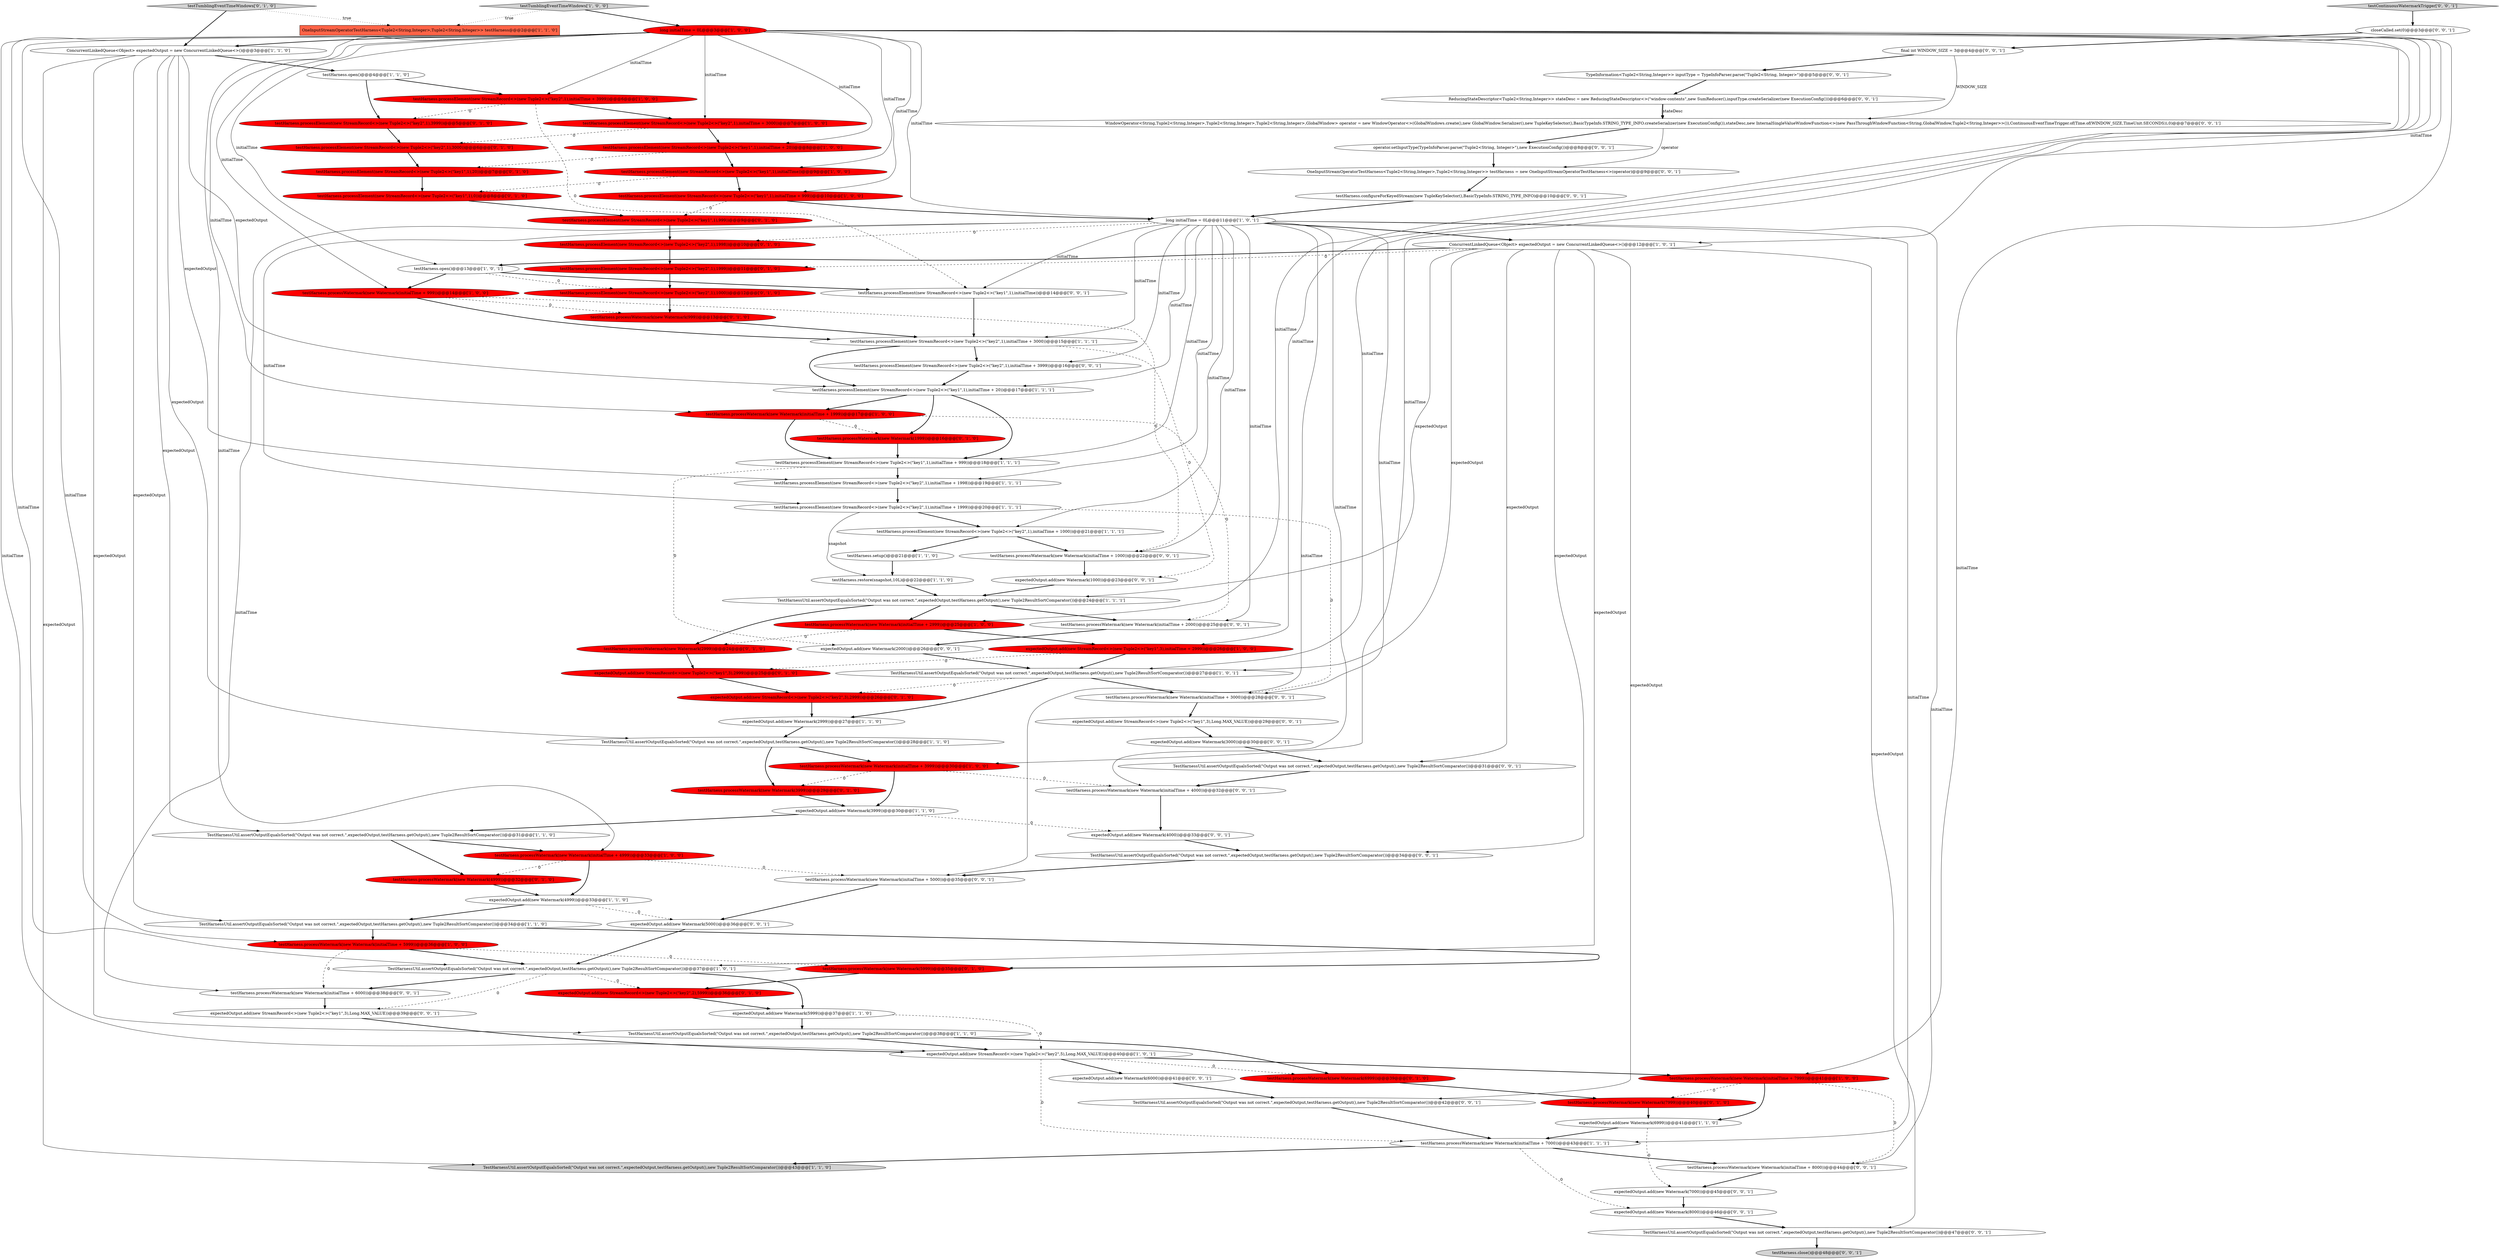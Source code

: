 digraph {
15 [style = filled, label = "testHarness.processElement(new StreamRecord<>(new Tuple2<>(\"key2\",1),initialTime + 1998))@@@19@@@['1', '1', '1']", fillcolor = white, shape = ellipse image = "AAA0AAABBB1BBB"];
26 [style = filled, label = "testHarness.processElement(new StreamRecord<>(new Tuple2<>(\"key2\",1),initialTime + 3999))@@@6@@@['1', '0', '0']", fillcolor = red, shape = ellipse image = "AAA1AAABBB1BBB"];
3 [style = filled, label = "testHarness.processElement(new StreamRecord<>(new Tuple2<>(\"key1\",1),initialTime + 20))@@@8@@@['1', '0', '0']", fillcolor = red, shape = ellipse image = "AAA1AAABBB1BBB"];
58 [style = filled, label = "testHarness.processElement(new StreamRecord<>(new Tuple2<>(\"key1\",1),0))@@@8@@@['0', '1', '0']", fillcolor = red, shape = ellipse image = "AAA1AAABBB2BBB"];
57 [style = filled, label = "expectedOutput.add(new StreamRecord<>(new Tuple2<>(\"key1\",3),2999))@@@25@@@['0', '1', '0']", fillcolor = red, shape = ellipse image = "AAA1AAABBB2BBB"];
69 [style = filled, label = "TestHarnessUtil.assertOutputEqualsSorted(\"Output was not correct.\",expectedOutput,testHarness.getOutput(),new Tuple2ResultSortComparator())@@@31@@@['0', '0', '1']", fillcolor = white, shape = ellipse image = "AAA0AAABBB3BBB"];
93 [style = filled, label = "expectedOutput.add(new Watermark(4000))@@@33@@@['0', '0', '1']", fillcolor = white, shape = ellipse image = "AAA0AAABBB3BBB"];
85 [style = filled, label = "expectedOutput.add(new Watermark(7000))@@@45@@@['0', '0', '1']", fillcolor = white, shape = ellipse image = "AAA0AAABBB3BBB"];
65 [style = filled, label = "expectedOutput.add(new StreamRecord<>(new Tuple2<>(\"key1\",3),Long.MAX_VALUE))@@@39@@@['0', '0', '1']", fillcolor = white, shape = ellipse image = "AAA0AAABBB3BBB"];
20 [style = filled, label = "long initialTime = 0L@@@11@@@['1', '0', '1']", fillcolor = white, shape = ellipse image = "AAA0AAABBB1BBB"];
33 [style = filled, label = "expectedOutput.add(new Watermark(2999))@@@27@@@['1', '1', '0']", fillcolor = white, shape = ellipse image = "AAA0AAABBB1BBB"];
68 [style = filled, label = "final int WINDOW_SIZE = 3@@@4@@@['0', '0', '1']", fillcolor = white, shape = ellipse image = "AAA0AAABBB3BBB"];
28 [style = filled, label = "testHarness.processElement(new StreamRecord<>(new Tuple2<>(\"key2\",1),initialTime + 3000))@@@15@@@['1', '1', '1']", fillcolor = white, shape = ellipse image = "AAA0AAABBB1BBB"];
7 [style = filled, label = "expectedOutput.add(new Watermark(4999))@@@33@@@['1', '1', '0']", fillcolor = white, shape = ellipse image = "AAA0AAABBB1BBB"];
52 [style = filled, label = "testHarness.processWatermark(new Watermark(5999))@@@35@@@['0', '1', '0']", fillcolor = red, shape = ellipse image = "AAA1AAABBB2BBB"];
84 [style = filled, label = "TypeInformation<Tuple2<String,Integer>> inputType = TypeInfoParser.parse(\"Tuple2<String, Integer>\")@@@5@@@['0', '0', '1']", fillcolor = white, shape = ellipse image = "AAA0AAABBB3BBB"];
21 [style = filled, label = "testHarness.restore(snapshot,10L)@@@22@@@['1', '1', '0']", fillcolor = white, shape = ellipse image = "AAA0AAABBB1BBB"];
82 [style = filled, label = "WindowOperator<String,Tuple2<String,Integer>,Tuple2<String,Integer>,Tuple2<String,Integer>,GlobalWindow> operator = new WindowOperator<>(GlobalWindows.create(),new GlobalWindow.Serializer(),new TupleKeySelector(),BasicTypeInfo.STRING_TYPE_INFO.createSerializer(new ExecutionConfig()),stateDesc,new InternalSingleValueWindowFunction<>(new PassThroughWindowFunction<String,GlobalWindow,Tuple2<String,Integer>>()),ContinuousEventTimeTrigger.of(Time.of(WINDOW_SIZE,TimeUnit.SECONDS)),0)@@@7@@@['0', '0', '1']", fillcolor = white, shape = ellipse image = "AAA0AAABBB3BBB"];
0 [style = filled, label = "testHarness.setup()@@@21@@@['1', '1', '0']", fillcolor = white, shape = ellipse image = "AAA0AAABBB1BBB"];
40 [style = filled, label = "testHarness.processWatermark(new Watermark(initialTime + 2999))@@@25@@@['1', '0', '0']", fillcolor = red, shape = ellipse image = "AAA1AAABBB1BBB"];
95 [style = filled, label = "expectedOutput.add(new Watermark(2000))@@@26@@@['0', '0', '1']", fillcolor = white, shape = ellipse image = "AAA0AAABBB3BBB"];
91 [style = filled, label = "testHarness.processWatermark(new Watermark(initialTime + 6000))@@@38@@@['0', '0', '1']", fillcolor = white, shape = ellipse image = "AAA0AAABBB3BBB"];
36 [style = filled, label = "testHarness.processWatermark(new Watermark(initialTime + 3999))@@@30@@@['1', '0', '0']", fillcolor = red, shape = ellipse image = "AAA1AAABBB1BBB"];
39 [style = filled, label = "testHarness.open()@@@13@@@['1', '0', '1']", fillcolor = white, shape = ellipse image = "AAA0AAABBB1BBB"];
51 [style = filled, label = "testHarness.processElement(new StreamRecord<>(new Tuple2<>(\"key1\",1),999))@@@9@@@['0', '1', '0']", fillcolor = red, shape = ellipse image = "AAA1AAABBB2BBB"];
35 [style = filled, label = "expectedOutput.add(new Watermark(3999))@@@30@@@['1', '1', '0']", fillcolor = white, shape = ellipse image = "AAA0AAABBB1BBB"];
86 [style = filled, label = "testHarness.processWatermark(new Watermark(initialTime + 8000))@@@44@@@['0', '0', '1']", fillcolor = white, shape = ellipse image = "AAA0AAABBB3BBB"];
19 [style = filled, label = "ConcurrentLinkedQueue<Object> expectedOutput = new ConcurrentLinkedQueue<>()@@@12@@@['1', '0', '1']", fillcolor = white, shape = ellipse image = "AAA0AAABBB1BBB"];
53 [style = filled, label = "testHarness.processWatermark(new Watermark(6999))@@@39@@@['0', '1', '0']", fillcolor = red, shape = ellipse image = "AAA1AAABBB2BBB"];
41 [style = filled, label = "expectedOutput.add(new Watermark(5999))@@@37@@@['1', '1', '0']", fillcolor = white, shape = ellipse image = "AAA0AAABBB1BBB"];
54 [style = filled, label = "testTumblingEventTimeWindows['0', '1', '0']", fillcolor = lightgray, shape = diamond image = "AAA0AAABBB2BBB"];
50 [style = filled, label = "testHarness.processWatermark(new Watermark(1999))@@@16@@@['0', '1', '0']", fillcolor = red, shape = ellipse image = "AAA1AAABBB2BBB"];
25 [style = filled, label = "testHarness.processWatermark(new Watermark(initialTime + 1999))@@@17@@@['1', '0', '0']", fillcolor = red, shape = ellipse image = "AAA1AAABBB1BBB"];
11 [style = filled, label = "testHarness.processWatermark(new Watermark(initialTime + 4999))@@@33@@@['1', '0', '0']", fillcolor = red, shape = ellipse image = "AAA1AAABBB1BBB"];
23 [style = filled, label = "testHarness.processWatermark(new Watermark(initialTime + 5999))@@@36@@@['1', '0', '0']", fillcolor = red, shape = ellipse image = "AAA1AAABBB1BBB"];
5 [style = filled, label = "TestHarnessUtil.assertOutputEqualsSorted(\"Output was not correct.\",expectedOutput,testHarness.getOutput(),new Tuple2ResultSortComparator())@@@27@@@['1', '0', '1']", fillcolor = white, shape = ellipse image = "AAA0AAABBB1BBB"];
63 [style = filled, label = "testHarness.processWatermark(new Watermark(7999))@@@40@@@['0', '1', '0']", fillcolor = red, shape = ellipse image = "AAA1AAABBB2BBB"];
80 [style = filled, label = "testHarness.processWatermark(new Watermark(initialTime + 5000))@@@35@@@['0', '0', '1']", fillcolor = white, shape = ellipse image = "AAA0AAABBB3BBB"];
60 [style = filled, label = "expectedOutput.add(new StreamRecord<>(new Tuple2<>(\"key2\",2),5999))@@@36@@@['0', '1', '0']", fillcolor = red, shape = ellipse image = "AAA1AAABBB2BBB"];
92 [style = filled, label = "expectedOutput.add(new Watermark(1000))@@@23@@@['0', '0', '1']", fillcolor = white, shape = ellipse image = "AAA0AAABBB3BBB"];
78 [style = filled, label = "expectedOutput.add(new Watermark(6000))@@@41@@@['0', '0', '1']", fillcolor = white, shape = ellipse image = "AAA0AAABBB3BBB"];
1 [style = filled, label = "expectedOutput.add(new StreamRecord<>(new Tuple2<>(\"key1\",3),initialTime + 2999))@@@26@@@['1', '0', '0']", fillcolor = red, shape = ellipse image = "AAA1AAABBB1BBB"];
87 [style = filled, label = "testHarness.processWatermark(new Watermark(initialTime + 1000))@@@22@@@['0', '0', '1']", fillcolor = white, shape = ellipse image = "AAA0AAABBB3BBB"];
30 [style = filled, label = "testHarness.processElement(new StreamRecord<>(new Tuple2<>(\"key1\",1),initialTime))@@@9@@@['1', '0', '0']", fillcolor = red, shape = ellipse image = "AAA1AAABBB1BBB"];
4 [style = filled, label = "testHarness.processElement(new StreamRecord<>(new Tuple2<>(\"key2\",1),initialTime + 1000))@@@21@@@['1', '1', '1']", fillcolor = white, shape = ellipse image = "AAA0AAABBB1BBB"];
17 [style = filled, label = "testHarness.processElement(new StreamRecord<>(new Tuple2<>(\"key2\",1),initialTime + 1999))@@@20@@@['1', '1', '1']", fillcolor = white, shape = ellipse image = "AAA0AAABBB1BBB"];
56 [style = filled, label = "testHarness.processWatermark(new Watermark(2999))@@@24@@@['0', '1', '0']", fillcolor = red, shape = ellipse image = "AAA1AAABBB2BBB"];
89 [style = filled, label = "OneInputStreamOperatorTestHarness<Tuple2<String,Integer>,Tuple2<String,Integer>> testHarness = new OneInputStreamOperatorTestHarness<>(operator)@@@9@@@['0', '0', '1']", fillcolor = white, shape = ellipse image = "AAA0AAABBB3BBB"];
64 [style = filled, label = "expectedOutput.add(new Watermark(3000))@@@30@@@['0', '0', '1']", fillcolor = white, shape = ellipse image = "AAA0AAABBB3BBB"];
22 [style = filled, label = "testHarness.processElement(new StreamRecord<>(new Tuple2<>(\"key2\",1),initialTime + 3000))@@@7@@@['1', '0', '0']", fillcolor = red, shape = ellipse image = "AAA1AAABBB1BBB"];
44 [style = filled, label = "testHarness.processElement(new StreamRecord<>(new Tuple2<>(\"key2\",1),1998))@@@10@@@['0', '1', '0']", fillcolor = red, shape = ellipse image = "AAA1AAABBB2BBB"];
9 [style = filled, label = "TestHarnessUtil.assertOutputEqualsSorted(\"Output was not correct.\",expectedOutput,testHarness.getOutput(),new Tuple2ResultSortComparator())@@@43@@@['1', '1', '0']", fillcolor = lightgray, shape = ellipse image = "AAA0AAABBB1BBB"];
76 [style = filled, label = "expectedOutput.add(new StreamRecord<>(new Tuple2<>(\"key1\",3),Long.MAX_VALUE))@@@29@@@['0', '0', '1']", fillcolor = white, shape = ellipse image = "AAA0AAABBB3BBB"];
12 [style = filled, label = "OneInputStreamOperatorTestHarness<Tuple2<String,Integer>,Tuple2<String,Integer>> testHarness@@@2@@@['1', '1', '0']", fillcolor = tomato, shape = box image = "AAA0AAABBB1BBB"];
6 [style = filled, label = "TestHarnessUtil.assertOutputEqualsSorted(\"Output was not correct.\",expectedOutput,testHarness.getOutput(),new Tuple2ResultSortComparator())@@@38@@@['1', '1', '0']", fillcolor = white, shape = ellipse image = "AAA0AAABBB1BBB"];
49 [style = filled, label = "testHarness.processElement(new StreamRecord<>(new Tuple2<>(\"key2\",1),3999))@@@5@@@['0', '1', '0']", fillcolor = red, shape = ellipse image = "AAA1AAABBB2BBB"];
10 [style = filled, label = "testHarness.processElement(new StreamRecord<>(new Tuple2<>(\"key1\",1),initialTime + 999))@@@18@@@['1', '1', '1']", fillcolor = white, shape = ellipse image = "AAA0AAABBB1BBB"];
48 [style = filled, label = "testHarness.processElement(new StreamRecord<>(new Tuple2<>(\"key1\",1),20))@@@7@@@['0', '1', '0']", fillcolor = red, shape = ellipse image = "AAA1AAABBB2BBB"];
94 [style = filled, label = "testHarness.processElement(new StreamRecord<>(new Tuple2<>(\"key1\",1),initialTime))@@@14@@@['0', '0', '1']", fillcolor = white, shape = ellipse image = "AAA0AAABBB3BBB"];
73 [style = filled, label = "operator.setInputType(TypeInfoParser.parse(\"Tuple2<String, Integer>\"),new ExecutionConfig())@@@8@@@['0', '0', '1']", fillcolor = white, shape = ellipse image = "AAA0AAABBB3BBB"];
2 [style = filled, label = "TestHarnessUtil.assertOutputEqualsSorted(\"Output was not correct.\",expectedOutput,testHarness.getOutput(),new Tuple2ResultSortComparator())@@@24@@@['1', '1', '1']", fillcolor = white, shape = ellipse image = "AAA0AAABBB1BBB"];
13 [style = filled, label = "long initialTime = 0L@@@3@@@['1', '0', '0']", fillcolor = red, shape = ellipse image = "AAA1AAABBB1BBB"];
67 [style = filled, label = "TestHarnessUtil.assertOutputEqualsSorted(\"Output was not correct.\",expectedOutput,testHarness.getOutput(),new Tuple2ResultSortComparator())@@@34@@@['0', '0', '1']", fillcolor = white, shape = ellipse image = "AAA0AAABBB3BBB"];
74 [style = filled, label = "ReducingStateDescriptor<Tuple2<String,Integer>> stateDesc = new ReducingStateDescriptor<>(\"window-contents\",new SumReducer(),inputType.createSerializer(new ExecutionConfig()))@@@6@@@['0', '0', '1']", fillcolor = white, shape = ellipse image = "AAA0AAABBB3BBB"];
14 [style = filled, label = "testHarness.processElement(new StreamRecord<>(new Tuple2<>(\"key1\",1),initialTime + 999))@@@10@@@['1', '0', '0']", fillcolor = red, shape = ellipse image = "AAA1AAABBB1BBB"];
77 [style = filled, label = "testContinuousWatermarkTrigger['0', '0', '1']", fillcolor = lightgray, shape = diamond image = "AAA0AAABBB3BBB"];
72 [style = filled, label = "expectedOutput.add(new Watermark(8000))@@@46@@@['0', '0', '1']", fillcolor = white, shape = ellipse image = "AAA0AAABBB3BBB"];
42 [style = filled, label = "ConcurrentLinkedQueue<Object> expectedOutput = new ConcurrentLinkedQueue<>()@@@3@@@['1', '1', '0']", fillcolor = white, shape = ellipse image = "AAA0AAABBB1BBB"];
70 [style = filled, label = "closeCalled.set(0)@@@3@@@['0', '0', '1']", fillcolor = white, shape = ellipse image = "AAA0AAABBB3BBB"];
79 [style = filled, label = "testHarness.processWatermark(new Watermark(initialTime + 2000))@@@25@@@['0', '0', '1']", fillcolor = white, shape = ellipse image = "AAA0AAABBB3BBB"];
83 [style = filled, label = "TestHarnessUtil.assertOutputEqualsSorted(\"Output was not correct.\",expectedOutput,testHarness.getOutput(),new Tuple2ResultSortComparator())@@@42@@@['0', '0', '1']", fillcolor = white, shape = ellipse image = "AAA0AAABBB3BBB"];
96 [style = filled, label = "testHarness.processElement(new StreamRecord<>(new Tuple2<>(\"key2\",1),initialTime + 3999))@@@16@@@['0', '0', '1']", fillcolor = white, shape = ellipse image = "AAA0AAABBB3BBB"];
16 [style = filled, label = "expectedOutput.add(new StreamRecord<>(new Tuple2<>(\"key2\",5),Long.MAX_VALUE))@@@40@@@['1', '0', '1']", fillcolor = white, shape = ellipse image = "AAA0AAABBB1BBB"];
18 [style = filled, label = "testHarness.processElement(new StreamRecord<>(new Tuple2<>(\"key1\",1),initialTime + 20))@@@17@@@['1', '1', '1']", fillcolor = white, shape = ellipse image = "AAA0AAABBB1BBB"];
32 [style = filled, label = "expectedOutput.add(new Watermark(6999))@@@41@@@['1', '1', '0']", fillcolor = white, shape = ellipse image = "AAA0AAABBB1BBB"];
88 [style = filled, label = "TestHarnessUtil.assertOutputEqualsSorted(\"Output was not correct.\",expectedOutput,testHarness.getOutput(),new Tuple2ResultSortComparator())@@@47@@@['0', '0', '1']", fillcolor = white, shape = ellipse image = "AAA0AAABBB3BBB"];
59 [style = filled, label = "expectedOutput.add(new StreamRecord<>(new Tuple2<>(\"key2\",3),2999))@@@26@@@['0', '1', '0']", fillcolor = red, shape = ellipse image = "AAA1AAABBB2BBB"];
46 [style = filled, label = "testHarness.processElement(new StreamRecord<>(new Tuple2<>(\"key2\",1),1999))@@@11@@@['0', '1', '0']", fillcolor = red, shape = ellipse image = "AAA1AAABBB2BBB"];
71 [style = filled, label = "testHarness.close()@@@48@@@['0', '0', '1']", fillcolor = lightgray, shape = ellipse image = "AAA0AAABBB3BBB"];
43 [style = filled, label = "TestHarnessUtil.assertOutputEqualsSorted(\"Output was not correct.\",expectedOutput,testHarness.getOutput(),new Tuple2ResultSortComparator())@@@28@@@['1', '1', '0']", fillcolor = white, shape = ellipse image = "AAA0AAABBB1BBB"];
81 [style = filled, label = "testHarness.processWatermark(new Watermark(initialTime + 3000))@@@28@@@['0', '0', '1']", fillcolor = white, shape = ellipse image = "AAA0AAABBB3BBB"];
66 [style = filled, label = "testHarness.processWatermark(new Watermark(initialTime + 4000))@@@32@@@['0', '0', '1']", fillcolor = white, shape = ellipse image = "AAA0AAABBB3BBB"];
27 [style = filled, label = "testHarness.processWatermark(new Watermark(initialTime + 999))@@@14@@@['1', '0', '0']", fillcolor = red, shape = ellipse image = "AAA1AAABBB1BBB"];
8 [style = filled, label = "testHarness.processWatermark(new Watermark(initialTime + 7999))@@@41@@@['1', '0', '0']", fillcolor = red, shape = ellipse image = "AAA1AAABBB1BBB"];
75 [style = filled, label = "testHarness.configureForKeyedStream(new TupleKeySelector(),BasicTypeInfo.STRING_TYPE_INFO)@@@10@@@['0', '0', '1']", fillcolor = white, shape = ellipse image = "AAA0AAABBB3BBB"];
62 [style = filled, label = "testHarness.processWatermark(new Watermark(4999))@@@32@@@['0', '1', '0']", fillcolor = red, shape = ellipse image = "AAA1AAABBB2BBB"];
61 [style = filled, label = "testHarness.processWatermark(new Watermark(3999))@@@29@@@['0', '1', '0']", fillcolor = red, shape = ellipse image = "AAA1AAABBB2BBB"];
24 [style = filled, label = "testHarness.processWatermark(new Watermark(initialTime + 7000))@@@43@@@['1', '1', '1']", fillcolor = white, shape = ellipse image = "AAA0AAABBB1BBB"];
37 [style = filled, label = "testHarness.open()@@@4@@@['1', '1', '0']", fillcolor = white, shape = ellipse image = "AAA0AAABBB1BBB"];
90 [style = filled, label = "expectedOutput.add(new Watermark(5000))@@@36@@@['0', '0', '1']", fillcolor = white, shape = ellipse image = "AAA0AAABBB3BBB"];
29 [style = filled, label = "TestHarnessUtil.assertOutputEqualsSorted(\"Output was not correct.\",expectedOutput,testHarness.getOutput(),new Tuple2ResultSortComparator())@@@31@@@['1', '1', '0']", fillcolor = white, shape = ellipse image = "AAA0AAABBB1BBB"];
34 [style = filled, label = "testTumblingEventTimeWindows['1', '0', '0']", fillcolor = lightgray, shape = diamond image = "AAA0AAABBB1BBB"];
55 [style = filled, label = "testHarness.processElement(new StreamRecord<>(new Tuple2<>(\"key2\",1),3000))@@@6@@@['0', '1', '0']", fillcolor = red, shape = ellipse image = "AAA1AAABBB2BBB"];
38 [style = filled, label = "TestHarnessUtil.assertOutputEqualsSorted(\"Output was not correct.\",expectedOutput,testHarness.getOutput(),new Tuple2ResultSortComparator())@@@34@@@['1', '1', '0']", fillcolor = white, shape = ellipse image = "AAA0AAABBB1BBB"];
45 [style = filled, label = "testHarness.processElement(new StreamRecord<>(new Tuple2<>(\"key2\",1),1000))@@@12@@@['0', '1', '0']", fillcolor = red, shape = ellipse image = "AAA1AAABBB2BBB"];
47 [style = filled, label = "testHarness.processWatermark(new Watermark(999))@@@13@@@['0', '1', '0']", fillcolor = red, shape = ellipse image = "AAA1AAABBB2BBB"];
31 [style = filled, label = "TestHarnessUtil.assertOutputEqualsSorted(\"Output was not correct.\",expectedOutput,testHarness.getOutput(),new Tuple2ResultSortComparator())@@@37@@@['1', '0', '1']", fillcolor = white, shape = ellipse image = "AAA0AAABBB1BBB"];
1->5 [style = bold, label=""];
27->87 [style = dashed, label="0"];
34->12 [style = dotted, label="true"];
28->96 [style = bold, label=""];
37->49 [style = bold, label=""];
76->64 [style = bold, label=""];
74->82 [style = bold, label=""];
38->52 [style = bold, label=""];
68->82 [style = solid, label="WINDOW_SIZE"];
20->80 [style = solid, label="initialTime"];
17->81 [style = dashed, label="0"];
23->91 [style = dashed, label="0"];
27->28 [style = bold, label=""];
53->63 [style = bold, label=""];
31->91 [style = bold, label=""];
13->23 [style = solid, label="initialTime"];
57->59 [style = bold, label=""];
92->2 [style = bold, label=""];
20->66 [style = solid, label="initialTime"];
26->49 [style = dashed, label="0"];
77->70 [style = bold, label=""];
26->22 [style = bold, label=""];
42->9 [style = solid, label="expectedOutput"];
87->92 [style = bold, label=""];
21->2 [style = bold, label=""];
49->55 [style = bold, label=""];
13->14 [style = solid, label="initialTime"];
20->91 [style = solid, label="initialTime"];
44->46 [style = bold, label=""];
55->48 [style = bold, label=""];
23->52 [style = dashed, label="0"];
15->17 [style = bold, label=""];
52->60 [style = bold, label=""];
4->87 [style = bold, label=""];
20->44 [style = dashed, label="0"];
7->90 [style = dashed, label="0"];
36->66 [style = dashed, label="0"];
65->16 [style = bold, label=""];
22->55 [style = dashed, label="0"];
62->7 [style = bold, label=""];
50->10 [style = bold, label=""];
1->57 [style = dashed, label="0"];
70->68 [style = bold, label=""];
13->31 [style = solid, label="initialTime"];
13->11 [style = solid, label="initialTime"];
30->14 [style = bold, label=""];
79->95 [style = bold, label=""];
25->10 [style = bold, label=""];
42->18 [style = solid, label="expectedOutput"];
13->5 [style = solid, label="initialTime"];
20->18 [style = solid, label="initialTime"];
39->45 [style = dashed, label="0"];
3->30 [style = bold, label=""];
13->20 [style = solid, label="initialTime"];
19->88 [style = solid, label="expectedOutput"];
14->20 [style = bold, label=""];
32->85 [style = dashed, label="0"];
54->12 [style = dotted, label="true"];
13->19 [style = solid, label="initialTime"];
73->89 [style = bold, label=""];
82->89 [style = solid, label="operator"];
28->18 [style = bold, label=""];
20->86 [style = solid, label="initialTime"];
37->26 [style = bold, label=""];
5->33 [style = bold, label=""];
20->81 [style = solid, label="initialTime"];
47->28 [style = bold, label=""];
13->16 [style = solid, label="initialTime"];
19->31 [style = solid, label="expectedOutput"];
29->62 [style = bold, label=""];
51->44 [style = bold, label=""];
19->39 [style = bold, label=""];
39->94 [style = bold, label=""];
0->21 [style = bold, label=""];
41->6 [style = bold, label=""];
90->31 [style = bold, label=""];
56->57 [style = bold, label=""];
60->41 [style = bold, label=""];
25->79 [style = dashed, label="0"];
16->78 [style = bold, label=""];
80->90 [style = bold, label=""];
4->0 [style = bold, label=""];
18->50 [style = bold, label=""];
13->27 [style = solid, label="initialTime"];
6->53 [style = bold, label=""];
13->3 [style = solid, label="initialTime"];
58->51 [style = bold, label=""];
68->84 [style = bold, label=""];
19->46 [style = dashed, label="0"];
18->25 [style = bold, label=""];
31->41 [style = bold, label=""];
5->59 [style = dashed, label="0"];
20->87 [style = solid, label="initialTime"];
36->35 [style = bold, label=""];
20->19 [style = bold, label=""];
29->11 [style = bold, label=""];
27->47 [style = dashed, label="0"];
19->69 [style = solid, label="expectedOutput"];
3->48 [style = dashed, label="0"];
13->30 [style = solid, label="initialTime"];
42->15 [style = solid, label="expectedOutput"];
23->31 [style = bold, label=""];
67->80 [style = bold, label=""];
48->58 [style = bold, label=""];
42->37 [style = bold, label=""];
35->29 [style = bold, label=""];
13->42 [style = bold, label=""];
42->29 [style = solid, label="expectedOutput"];
16->8 [style = bold, label=""];
13->25 [style = solid, label="initialTime"];
19->5 [style = solid, label="expectedOutput"];
43->36 [style = bold, label=""];
66->93 [style = bold, label=""];
2->79 [style = bold, label=""];
20->10 [style = solid, label="initialTime"];
20->4 [style = solid, label="initialTime"];
84->74 [style = bold, label=""];
89->75 [style = bold, label=""];
19->67 [style = solid, label="expectedOutput"];
13->1 [style = solid, label="initialTime"];
16->53 [style = dashed, label="0"];
11->62 [style = dashed, label="0"];
54->42 [style = bold, label=""];
8->86 [style = dashed, label="0"];
43->61 [style = bold, label=""];
20->94 [style = solid, label="initialTime"];
24->72 [style = dashed, label="0"];
18->10 [style = bold, label=""];
8->63 [style = dashed, label="0"];
63->32 [style = bold, label=""];
83->24 [style = bold, label=""];
24->86 [style = bold, label=""];
75->20 [style = bold, label=""];
72->88 [style = bold, label=""];
33->43 [style = bold, label=""];
13->36 [style = solid, label="initialTime"];
20->17 [style = solid, label="initialTime"];
31->60 [style = dashed, label="0"];
13->22 [style = solid, label="initialTime"];
13->8 [style = solid, label="initialTime"];
59->33 [style = bold, label=""];
26->94 [style = dashed, label="0"];
69->66 [style = bold, label=""];
17->4 [style = bold, label=""];
25->50 [style = dashed, label="0"];
24->9 [style = bold, label=""];
42->43 [style = solid, label="expectedOutput"];
61->35 [style = bold, label=""];
41->16 [style = dashed, label="0"];
10->95 [style = dashed, label="0"];
10->15 [style = bold, label=""];
85->72 [style = bold, label=""];
8->32 [style = bold, label=""];
16->24 [style = dashed, label="0"];
64->69 [style = bold, label=""];
93->67 [style = bold, label=""];
95->5 [style = bold, label=""];
42->6 [style = solid, label="expectedOutput"];
34->13 [style = bold, label=""];
14->51 [style = dashed, label="0"];
38->23 [style = bold, label=""];
40->56 [style = dashed, label="0"];
78->83 [style = bold, label=""];
2->40 [style = bold, label=""];
39->27 [style = bold, label=""];
74->82 [style = solid, label="stateDesc"];
17->21 [style = solid, label="snapshot"];
22->3 [style = bold, label=""];
40->1 [style = bold, label=""];
20->79 [style = solid, label="initialTime"];
7->38 [style = bold, label=""];
88->71 [style = bold, label=""];
91->65 [style = bold, label=""];
86->85 [style = bold, label=""];
13->39 [style = solid, label="initialTime"];
6->16 [style = bold, label=""];
31->65 [style = dashed, label="0"];
94->28 [style = bold, label=""];
81->76 [style = bold, label=""];
19->83 [style = solid, label="expectedOutput"];
30->58 [style = dashed, label="0"];
36->61 [style = dashed, label="0"];
11->80 [style = dashed, label="0"];
45->47 [style = bold, label=""];
13->40 [style = solid, label="initialTime"];
13->26 [style = solid, label="initialTime"];
20->15 [style = solid, label="initialTime"];
46->45 [style = bold, label=""];
20->24 [style = solid, label="initialTime"];
19->2 [style = solid, label="expectedOutput"];
35->93 [style = dashed, label="0"];
5->81 [style = bold, label=""];
42->38 [style = solid, label="expectedOutput"];
96->18 [style = bold, label=""];
28->92 [style = dashed, label="0"];
2->56 [style = bold, label=""];
32->24 [style = bold, label=""];
20->96 [style = solid, label="initialTime"];
11->7 [style = bold, label=""];
20->28 [style = solid, label="initialTime"];
82->73 [style = bold, label=""];
}
